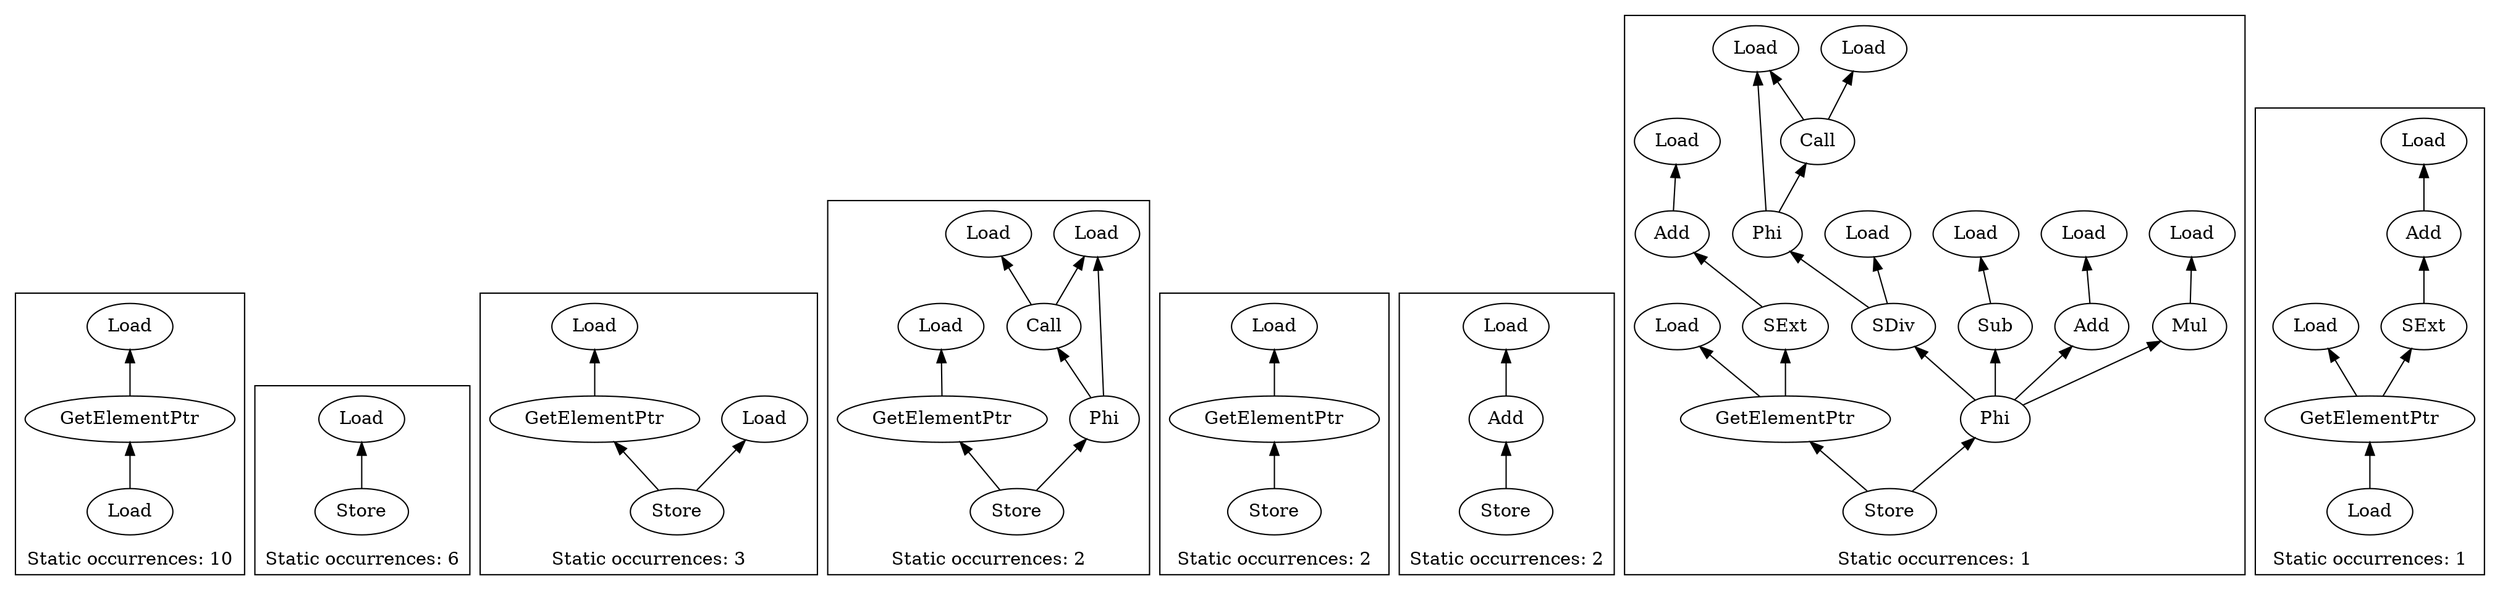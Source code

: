 strict digraph {
rankdir=BT
subgraph {
"0_208" [label="GetElementPtr"]
"0_202" [label="Load"]
"0_208" -> "0_202"
"0_209" [label="Load"]
"0_209" -> "0_208"
cluster=true
label=<Static occurrences: 10>
}
subgraph {
"1_26" [label="Store"]
"1_24" [label="Load"]
"1_26" -> "1_24"
cluster=true
label=<Static occurrences: 6>
}
subgraph {
"2_210" [label="GetElementPtr"]
"2_201" [label="Load"]
"2_210" -> "2_201"
"2_211" [label="Store"]
"2_211" -> "2_210"
"2_209" [label="Load"]
"2_211" -> "2_209"
cluster=true
label=<Static occurrences: 3>
}
subgraph {
"3_274" [label="Call"]
"3_259" [label="Load"]
"3_274" -> "3_259"
"3_257" [label="Load"]
"3_274" -> "3_257"
"3_281" [label="GetElementPtr"]
"3_280" [label="Load"]
"3_281" -> "3_280"
"3_277" [label="Phi"]
"3_277" -> "3_274"
"3_277" -> "3_257"
"3_282" [label="Store"]
"3_282" -> "3_281"
"3_282" -> "3_277"
cluster=true
label=<Static occurrences: 2>
}
subgraph {
"4_224" [label="GetElementPtr"]
"4_201" [label="Load"]
"4_224" -> "4_201"
"4_225" [label="Store"]
"4_225" -> "4_224"
cluster=true
label=<Static occurrences: 2>
}
subgraph {
"5_176" [label="Add"]
"5_175" [label="Load"]
"5_176" -> "5_175"
"5_177" [label="Store"]
"5_177" -> "5_176"
cluster=true
label=<Static occurrences: 2>
}
subgraph {
"6_290" [label="Add"]
"6_289" [label="Load"]
"6_290" -> "6_289"
"6_306" [label="Add"]
"6_305" [label="Load"]
"6_306" -> "6_305"
"6_274" [label="Call"]
"6_257" [label="Load"]
"6_274" -> "6_257"
"6_259" [label="Load"]
"6_274" -> "6_259"
"6_308" [label="GetElementPtr"]
"6_255" [label="Load"]
"6_308" -> "6_255"
"6_307" [label="SExt"]
"6_308" -> "6_307"
"6_298" [label="Mul"]
"6_297" [label="Load"]
"6_298" -> "6_297"
"6_304" [label="Phi"]
"6_304" -> "6_290"
"6_277" [label="Phi"]
"6_277" -> "6_274"
"6_277" -> "6_257"
"6_304" -> "6_298"
"6_302" [label="SDiv"]
"6_304" -> "6_302"
"6_294" [label="Sub"]
"6_304" -> "6_294"
"6_301" [label="Load"]
"6_302" -> "6_301"
"6_302" -> "6_277"
"6_307" -> "6_306"
"6_309" [label="Store"]
"6_309" -> "6_308"
"6_309" -> "6_304"
"6_293" [label="Load"]
"6_294" -> "6_293"
cluster=true
label=<Static occurrences: 1>
}
subgraph {
"7_187" [label="Add"]
"7_185" [label="Load"]
"7_187" -> "7_185"
"7_189" [label="GetElementPtr"]
"7_184" [label="Load"]
"7_189" -> "7_184"
"7_188" [label="SExt"]
"7_189" -> "7_188"
"7_190" [label="Load"]
"7_190" -> "7_189"
"7_188" -> "7_187"
cluster=true
label=<Static occurrences: 1>
}
}
